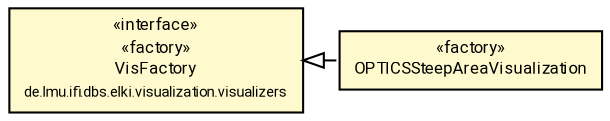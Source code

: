 #!/usr/local/bin/dot
#
# Class diagram 
# Generated by UMLGraph version R5_7_2-60-g0e99a6 (http://www.spinellis.gr/umlgraph/)
#

digraph G {
	graph [fontnames="svg"]
	edge [fontname="Roboto",fontsize=7,labelfontname="Roboto",labelfontsize=7,color="black"];
	node [fontname="Roboto",fontcolor="black",fontsize=8,shape=plaintext,margin=0,width=0,height=0];
	nodesep=0.15;
	ranksep=0.25;
	rankdir=LR;
	// de.lmu.ifi.dbs.elki.visualization.visualizers.optics.OPTICSSteepAreaVisualization
	c7558073 [label=<<table title="de.lmu.ifi.dbs.elki.visualization.visualizers.optics.OPTICSSteepAreaVisualization" border="0" cellborder="1" cellspacing="0" cellpadding="2" bgcolor="lemonChiffon" href="OPTICSSteepAreaVisualization.html" target="_parent">
		<tr><td><table border="0" cellspacing="0" cellpadding="1">
		<tr><td align="center" balign="center"> &#171;factory&#187; </td></tr>
		<tr><td align="center" balign="center"> <font face="Roboto">OPTICSSteepAreaVisualization</font> </td></tr>
		</table></td></tr>
		</table>>, URL="OPTICSSteepAreaVisualization.html"];
	// de.lmu.ifi.dbs.elki.visualization.visualizers.VisFactory
	c7558152 [label=<<table title="de.lmu.ifi.dbs.elki.visualization.visualizers.VisFactory" border="0" cellborder="1" cellspacing="0" cellpadding="2" bgcolor="LemonChiffon" href="../VisFactory.html" target="_parent">
		<tr><td><table border="0" cellspacing="0" cellpadding="1">
		<tr><td align="center" balign="center"> &#171;interface&#187; </td></tr>
		<tr><td align="center" balign="center"> &#171;factory&#187; </td></tr>
		<tr><td align="center" balign="center"> <font face="Roboto">VisFactory</font> </td></tr>
		<tr><td align="center" balign="center"> <font face="Roboto" point-size="7.0">de.lmu.ifi.dbs.elki.visualization.visualizers</font> </td></tr>
		</table></td></tr>
		</table>>, URL="../VisFactory.html"];
	// de.lmu.ifi.dbs.elki.visualization.visualizers.optics.OPTICSSteepAreaVisualization implements de.lmu.ifi.dbs.elki.visualization.visualizers.VisFactory
	c7558152 -> c7558073 [arrowtail=empty,style=dashed,dir=back,weight=9];
}

